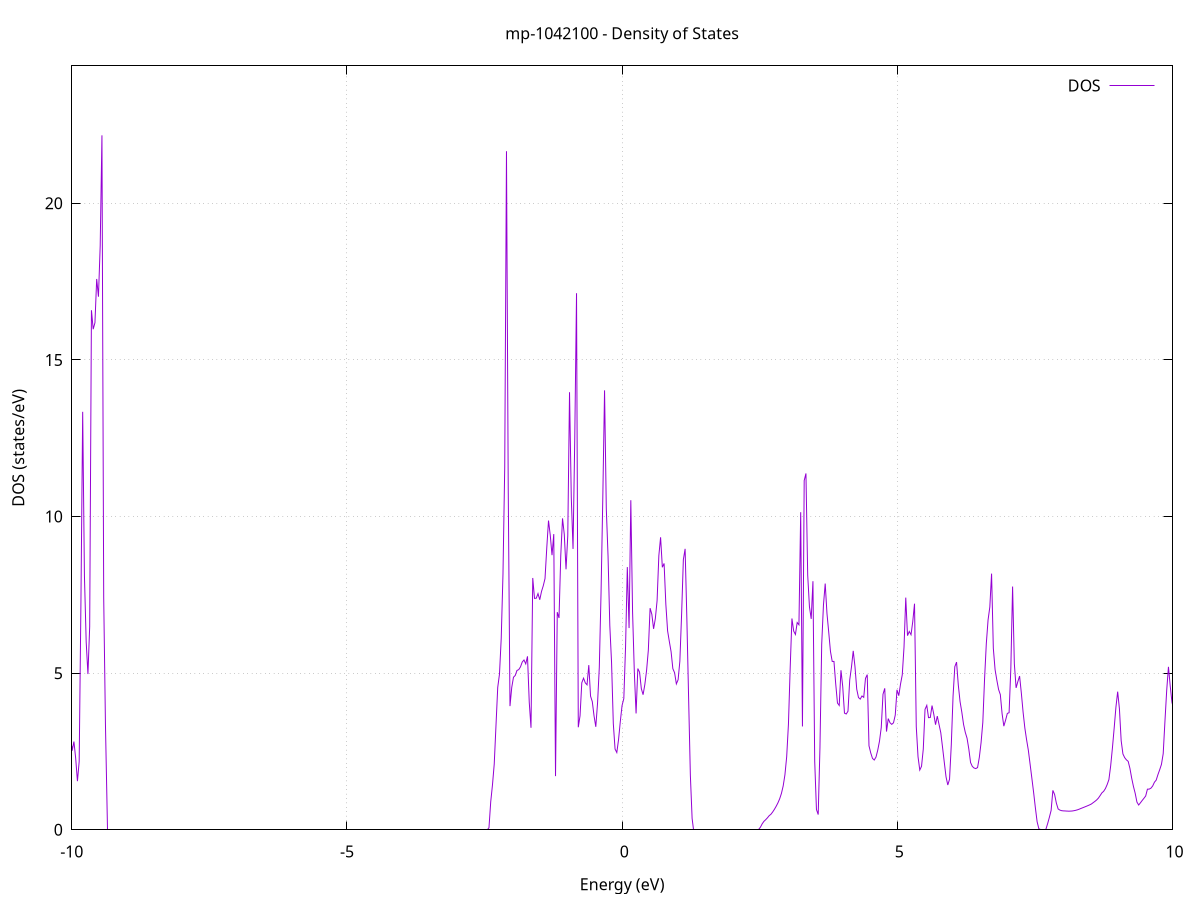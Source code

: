 set title 'mp-1042100 - Density of States'
set xlabel 'Energy (eV)'
set ylabel 'DOS (states/eV)'
set grid
set xrange [-10:10]
set yrange [0:24.385]
set xzeroaxis lt -1
set terminal png size 800,600
set output 'mp-1042100_dos_gnuplot.png'
plot '-' using 1:2 with lines title 'DOS'
-38.122100 0.000000
-38.090300 0.000000
-38.058400 0.000000
-38.026600 0.000000
-37.994800 0.000000
-37.963000 0.000000
-37.931200 0.000000
-37.899300 0.000000
-37.867500 0.000000
-37.835700 0.000000
-37.803900 0.000000
-37.772100 0.000000
-37.740200 0.000000
-37.708400 0.000000
-37.676600 0.000000
-37.644800 0.000000
-37.613000 0.000000
-37.581100 0.000000
-37.549300 0.000000
-37.517500 0.000000
-37.485700 0.000000
-37.453900 0.000000
-37.422000 0.000000
-37.390200 0.000000
-37.358400 0.000000
-37.326600 0.000000
-37.294800 0.000000
-37.262900 0.000000
-37.231100 0.000000
-37.199300 0.000000
-37.167500 0.000000
-37.135700 0.000000
-37.103800 0.000000
-37.072000 0.000000
-37.040200 0.000000
-37.008400 0.000000
-36.976600 0.000000
-36.944700 0.000000
-36.912900 0.000000
-36.881100 0.000000
-36.849300 0.000000
-36.817500 0.000000
-36.785600 0.000000
-36.753800 0.000000
-36.722000 0.000000
-36.690200 0.000000
-36.658400 0.000000
-36.626500 0.000000
-36.594700 0.000000
-36.562900 0.000000
-36.531100 0.000000
-36.499300 0.000000
-36.467400 0.000000
-36.435600 0.000000
-36.403800 0.000000
-36.372000 0.000000
-36.340200 0.000000
-36.308300 0.000000
-36.276500 0.000000
-36.244700 0.000000
-36.212900 0.000000
-36.181100 0.000000
-36.149200 0.000000
-36.117400 0.000000
-36.085600 0.000000
-36.053800 0.000000
-36.022000 0.000000
-35.990100 0.000000
-35.958300 0.000000
-35.926500 0.000000
-35.894700 0.000000
-35.862900 0.000000
-35.831000 0.000000
-35.799200 0.000000
-35.767400 0.000000
-35.735600 0.000000
-35.703800 0.000000
-35.671900 0.000000
-35.640100 0.000000
-35.608300 0.000000
-35.576500 0.000000
-35.544600 0.000000
-35.512800 0.000000
-35.481000 0.000000
-35.449200 0.000000
-35.417400 0.000000
-35.385500 0.000000
-35.353700 0.000000
-35.321900 0.000000
-35.290100 0.000000
-35.258300 0.000000
-35.226400 45.864000
-35.194600 140.895900
-35.162800 0.000000
-35.131000 0.000000
-35.099200 179.516000
-35.067300 0.000000
-35.035500 0.000000
-35.003700 0.000000
-34.971900 0.000000
-34.940100 0.000000
-34.908200 0.000000
-34.876400 0.000000
-34.844600 0.000000
-34.812800 0.000000
-34.781000 0.000000
-34.749100 0.000000
-34.717300 0.000000
-34.685500 0.000000
-34.653700 0.000000
-34.621900 0.000000
-34.590000 0.000000
-34.558200 0.000000
-34.526400 0.000000
-34.494600 0.000000
-34.462800 0.000000
-34.430900 0.000000
-34.399100 0.000000
-34.367300 0.000000
-34.335500 0.000000
-34.303700 0.000000
-34.271800 0.000000
-34.240000 0.000000
-34.208200 0.000000
-34.176400 0.000000
-34.144600 0.000000
-34.112700 0.000000
-34.080900 0.000000
-34.049100 0.000000
-34.017300 0.000000
-33.985500 0.000000
-33.953600 0.000000
-33.921800 0.000000
-33.890000 0.000000
-33.858200 0.000000
-33.826400 0.000000
-33.794500 0.000000
-33.762700 0.000000
-33.730900 0.000000
-33.699100 0.000000
-33.667300 0.000000
-33.635400 0.000000
-33.603600 0.000000
-33.571800 0.000000
-33.540000 0.000000
-33.508200 0.000000
-33.476300 0.000000
-33.444500 0.000000
-33.412700 0.000000
-33.380900 0.000000
-33.349100 0.000000
-33.317200 0.000000
-33.285400 0.000000
-33.253600 0.000000
-33.221800 0.000000
-33.190000 0.000000
-33.158100 0.000000
-33.126300 0.000000
-33.094500 0.000000
-33.062700 0.000000
-33.030900 0.000000
-32.999000 0.000000
-32.967200 0.000000
-32.935400 0.000000
-32.903600 0.000000
-32.871800 0.000000
-32.839900 0.000000
-32.808100 0.000000
-32.776300 0.000000
-32.744500 0.000000
-32.712600 0.000000
-32.680800 0.000000
-32.649000 0.000000
-32.617200 0.000000
-32.585400 0.000000
-32.553500 0.000000
-32.521700 0.000000
-32.489900 0.000000
-32.458100 0.000000
-32.426300 0.000000
-32.394400 0.000000
-32.362600 0.000000
-32.330800 0.000000
-32.299000 0.000000
-32.267200 0.000000
-32.235300 0.000000
-32.203500 0.000000
-32.171700 0.000000
-32.139900 0.000000
-32.108100 0.000000
-32.076200 0.000000
-32.044400 0.000000
-32.012600 0.000000
-31.980800 0.000000
-31.949000 0.000000
-31.917100 0.000000
-31.885300 0.000000
-31.853500 0.000000
-31.821700 0.000000
-31.789900 0.000000
-31.758000 0.000000
-31.726200 0.000000
-31.694400 0.000000
-31.662600 0.000000
-31.630800 0.000000
-31.598900 0.000000
-31.567100 0.000000
-31.535300 0.000000
-31.503500 0.000000
-31.471700 0.000000
-31.439800 0.000000
-31.408000 0.000000
-31.376200 0.000000
-31.344400 0.000000
-31.312600 0.000000
-31.280700 0.000000
-31.248900 0.000000
-31.217100 0.000000
-31.185300 0.000000
-31.153500 0.000000
-31.121600 0.000000
-31.089800 0.000000
-31.058000 0.000000
-31.026200 0.000000
-30.994400 0.000000
-30.962500 0.000000
-30.930700 0.000000
-30.898900 0.000000
-30.867100 0.000000
-30.835300 0.000000
-30.803400 0.000000
-30.771600 0.000000
-30.739800 0.000000
-30.708000 0.000000
-30.676200 0.000000
-30.644300 0.000000
-30.612500 0.000000
-30.580700 0.000000
-30.548900 0.000000
-30.517100 0.000000
-30.485200 0.000000
-30.453400 0.000000
-30.421600 0.000000
-30.389800 0.000000
-30.358000 0.000000
-30.326100 0.000000
-30.294300 0.000000
-30.262500 0.000000
-30.230700 0.000000
-30.198900 0.000000
-30.167000 0.000000
-30.135200 0.000000
-30.103400 0.000000
-30.071600 0.000000
-30.039800 0.000000
-30.007900 0.000000
-29.976100 0.000000
-29.944300 0.000000
-29.912500 0.000000
-29.880600 0.000000
-29.848800 0.000000
-29.817000 0.000000
-29.785200 0.000000
-29.753400 0.000000
-29.721500 0.000000
-29.689700 0.000000
-29.657900 0.000000
-29.626100 0.000000
-29.594300 0.000000
-29.562400 0.000000
-29.530600 0.000000
-29.498800 0.000000
-29.467000 0.000000
-29.435200 0.000000
-29.403300 0.000000
-29.371500 0.000000
-29.339700 0.000000
-29.307900 0.000000
-29.276100 0.000000
-29.244200 0.000000
-29.212400 0.000000
-29.180600 0.000000
-29.148800 0.000000
-29.117000 0.000000
-29.085100 0.000000
-29.053300 0.000000
-29.021500 0.000000
-28.989700 0.000000
-28.957900 0.000000
-28.926000 0.000000
-28.894200 0.000000
-28.862400 0.000000
-28.830600 0.000000
-28.798800 0.000000
-28.766900 0.000000
-28.735100 0.000000
-28.703300 0.000000
-28.671500 0.000000
-28.639700 0.000000
-28.607800 0.000000
-28.576000 0.000000
-28.544200 0.000000
-28.512400 0.000000
-28.480600 0.000000
-28.448700 0.000000
-28.416900 0.000000
-28.385100 0.000000
-28.353300 0.000000
-28.321500 0.000000
-28.289600 0.000000
-28.257800 0.000000
-28.226000 0.000000
-28.194200 0.000000
-28.162400 0.000000
-28.130500 0.000000
-28.098700 0.000000
-28.066900 0.000000
-28.035100 0.000000
-28.003300 0.000000
-27.971400 0.000000
-27.939600 0.000000
-27.907800 0.000000
-27.876000 0.000000
-27.844200 0.000000
-27.812300 0.000000
-27.780500 0.000000
-27.748700 0.000000
-27.716900 0.000000
-27.685100 0.000000
-27.653200 0.000000
-27.621400 0.000000
-27.589600 0.000000
-27.557800 0.000000
-27.526000 0.000000
-27.494100 0.000000
-27.462300 0.000000
-27.430500 0.000000
-27.398700 0.000000
-27.366900 0.000000
-27.335000 0.000000
-27.303200 0.000000
-27.271400 0.000000
-27.239600 0.000000
-27.207800 0.000000
-27.175900 0.000000
-27.144100 0.000000
-27.112300 0.000000
-27.080500 0.000000
-27.048600 0.000000
-27.016800 0.000000
-26.985000 0.000000
-26.953200 0.000000
-26.921400 0.000000
-26.889500 0.000000
-26.857700 0.000000
-26.825900 0.000000
-26.794100 0.000000
-26.762300 0.000000
-26.730400 0.000000
-26.698600 0.000000
-26.666800 0.000000
-26.635000 0.000000
-26.603200 0.000000
-26.571300 0.000000
-26.539500 0.000000
-26.507700 0.000000
-26.475900 0.000000
-26.444100 0.000000
-26.412200 0.000000
-26.380400 0.000000
-26.348600 0.000000
-26.316800 0.000000
-26.285000 0.000000
-26.253100 0.000000
-26.221300 0.000000
-26.189500 0.000000
-26.157700 0.000000
-26.125900 0.000000
-26.094000 0.000000
-26.062200 0.000000
-26.030400 0.000000
-25.998600 0.000000
-25.966800 0.000000
-25.934900 0.000000
-25.903100 0.000000
-25.871300 0.000000
-25.839500 0.000000
-25.807700 0.000000
-25.775800 0.000000
-25.744000 0.000000
-25.712200 0.000000
-25.680400 0.000000
-25.648600 0.000000
-25.616700 0.000000
-25.584900 0.000000
-25.553100 0.000000
-25.521300 0.000000
-25.489500 0.000000
-25.457600 0.000000
-25.425800 0.000000
-25.394000 0.000000
-25.362200 0.000000
-25.330400 0.000000
-25.298500 0.000000
-25.266700 0.000000
-25.234900 0.000000
-25.203100 0.000000
-25.171300 0.000000
-25.139400 0.000000
-25.107600 0.000000
-25.075800 0.000000
-25.044000 0.000000
-25.012200 0.000000
-24.980300 0.000000
-24.948500 0.000000
-24.916700 0.000000
-24.884900 0.000000
-24.853100 0.000000
-24.821200 0.000000
-24.789400 0.000000
-24.757600 0.000000
-24.725800 0.000000
-24.694000 0.000000
-24.662100 0.000000
-24.630300 0.000000
-24.598500 0.000000
-24.566700 0.000000
-24.534900 0.000000
-24.503000 0.000000
-24.471200 0.000000
-24.439400 0.000000
-24.407600 0.000000
-24.375800 0.000000
-24.343900 0.000000
-24.312100 0.000000
-24.280300 0.000000
-24.248500 0.000000
-24.216600 0.000000
-24.184800 0.000000
-24.153000 0.000000
-24.121200 0.000000
-24.089400 0.000000
-24.057500 0.000000
-24.025700 0.000000
-23.993900 0.000000
-23.962100 0.000000
-23.930300 0.000000
-23.898400 0.000000
-23.866600 0.000000
-23.834800 0.000000
-23.803000 0.000000
-23.771200 0.000000
-23.739300 0.000000
-23.707500 0.000000
-23.675700 0.000000
-23.643900 0.000000
-23.612100 0.000000
-23.580200 0.000000
-23.548400 0.000000
-23.516600 0.000000
-23.484800 0.000000
-23.453000 0.000000
-23.421100 0.000000
-23.389300 0.000000
-23.357500 0.000000
-23.325700 0.000000
-23.293900 0.000000
-23.262000 0.000000
-23.230200 0.000000
-23.198400 0.000000
-23.166600 0.000000
-23.134800 0.000000
-23.102900 0.000000
-23.071100 0.000000
-23.039300 0.000000
-23.007500 0.000000
-22.975700 0.000000
-22.943800 0.000000
-22.912000 0.000000
-22.880200 0.000000
-22.848400 0.000000
-22.816600 0.000000
-22.784700 0.000000
-22.752900 0.000000
-22.721100 0.000000
-22.689300 0.000000
-22.657500 0.000000
-22.625600 0.000000
-22.593800 0.000000
-22.562000 0.000000
-22.530200 0.000000
-22.498400 0.000000
-22.466500 0.000000
-22.434700 0.000000
-22.402900 0.000000
-22.371100 0.000000
-22.339300 0.000000
-22.307400 0.000000
-22.275600 0.000000
-22.243800 0.000000
-22.212000 0.000000
-22.180200 0.000000
-22.148300 0.000000
-22.116500 0.000000
-22.084700 0.000000
-22.052900 0.000000
-22.021100 0.000000
-21.989200 0.000000
-21.957400 0.000000
-21.925600 0.000000
-21.893800 0.000000
-21.862000 0.000000
-21.830100 0.000000
-21.798300 0.000000
-21.766500 0.000000
-21.734700 0.000000
-21.702900 0.000000
-21.671000 0.000000
-21.639200 0.000000
-21.607400 0.000000
-21.575600 0.000000
-21.543800 0.000000
-21.511900 0.000000
-21.480100 0.000000
-21.448300 0.000000
-21.416500 0.000000
-21.384600 0.000000
-21.352800 0.000000
-21.321000 0.000000
-21.289200 0.000000
-21.257400 0.000000
-21.225500 0.000000
-21.193700 0.000000
-21.161900 0.000000
-21.130100 0.000000
-21.098300 0.000000
-21.066400 0.000000
-21.034600 0.000000
-21.002800 0.000000
-20.971000 0.000000
-20.939200 0.000000
-20.907300 0.000000
-20.875500 0.000000
-20.843700 0.000000
-20.811900 0.000000
-20.780100 0.000000
-20.748200 0.000000
-20.716400 0.000000
-20.684600 0.000000
-20.652800 0.000000
-20.621000 0.000000
-20.589100 0.000000
-20.557300 0.000000
-20.525500 0.000000
-20.493700 0.000000
-20.461900 0.000000
-20.430000 0.000000
-20.398200 0.000000
-20.366400 0.000000
-20.334600 0.000000
-20.302800 0.000000
-20.270900 0.000000
-20.239100 0.000000
-20.207300 0.000000
-20.175500 0.000000
-20.143700 0.000000
-20.111800 0.000000
-20.080000 0.000000
-20.048200 0.000000
-20.016400 0.000000
-19.984600 0.000000
-19.952700 0.000000
-19.920900 0.000000
-19.889100 0.000000
-19.857300 0.000000
-19.825500 0.000000
-19.793600 0.000000
-19.761800 0.000000
-19.730000 0.000000
-19.698200 0.000000
-19.666400 0.000000
-19.634500 0.000000
-19.602700 0.000000
-19.570900 0.000000
-19.539100 0.000000
-19.507300 0.000000
-19.475400 0.000000
-19.443600 0.000000
-19.411800 0.000000
-19.380000 0.000000
-19.348200 0.000000
-19.316300 0.000000
-19.284500 0.000000
-19.252700 0.000000
-19.220900 0.000000
-19.189100 0.000000
-19.157200 0.000000
-19.125400 0.000000
-19.093600 0.000000
-19.061800 0.000000
-19.030000 0.000000
-18.998100 0.000000
-18.966300 0.000000
-18.934500 0.000000
-18.902700 0.000000
-18.870900 0.000000
-18.839000 0.000000
-18.807200 0.000000
-18.775400 0.000000
-18.743600 0.000000
-18.711800 0.000000
-18.679900 0.000000
-18.648100 0.000000
-18.616300 0.000000
-18.584500 0.000000
-18.552600 0.000000
-18.520800 0.000000
-18.489000 0.000000
-18.457200 0.000000
-18.425400 0.000000
-18.393500 0.000000
-18.361700 0.000000
-18.329900 0.000000
-18.298100 0.000000
-18.266300 0.000000
-18.234400 0.000000
-18.202600 0.000000
-18.170800 0.000000
-18.139000 0.000000
-18.107200 0.000000
-18.075300 0.000000
-18.043500 0.000000
-18.011700 0.000000
-17.979900 0.000000
-17.948100 0.000000
-17.916200 0.000000
-17.884400 0.000000
-17.852600 0.000000
-17.820800 0.000000
-17.789000 0.000000
-17.757100 0.000000
-17.725300 0.000000
-17.693500 0.000000
-17.661700 0.000000
-17.629900 0.000000
-17.598000 0.000000
-17.566200 0.000000
-17.534400 0.000000
-17.502600 0.000000
-17.470800 0.000000
-17.438900 0.000000
-17.407100 0.000000
-17.375300 0.000000
-17.343500 0.000000
-17.311700 0.000000
-17.279800 0.000000
-17.248000 0.000000
-17.216200 0.000000
-17.184400 0.000000
-17.152600 0.000000
-17.120700 0.000000
-17.088900 0.000000
-17.057100 0.000000
-17.025300 0.000000
-16.993500 0.000000
-16.961600 0.000000
-16.929800 0.000000
-16.898000 0.000000
-16.866200 0.000000
-16.834400 0.000000
-16.802500 0.000000
-16.770700 0.000000
-16.738900 0.000000
-16.707100 0.000000
-16.675300 0.000000
-16.643400 0.000000
-16.611600 0.000000
-16.579800 0.000000
-16.548000 0.000000
-16.516200 0.000000
-16.484300 0.000000
-16.452500 0.000000
-16.420700 0.000000
-16.388900 0.000000
-16.357100 0.000000
-16.325200 0.000000
-16.293400 0.000000
-16.261600 0.000000
-16.229800 0.000000
-16.198000 0.000000
-16.166100 0.000000
-16.134300 0.000000
-16.102500 0.000000
-16.070700 0.000000
-16.038900 0.000000
-16.007000 0.000000
-15.975200 0.000000
-15.943400 0.000000
-15.911600 0.000000
-15.879800 0.000000
-15.847900 0.000000
-15.816100 0.000000
-15.784300 0.000000
-15.752500 0.000000
-15.720600 0.000000
-15.688800 0.000000
-15.657000 0.000000
-15.625200 0.000000
-15.593400 0.000000
-15.561500 0.000000
-15.529700 0.000000
-15.497900 0.000000
-15.466100 0.000000
-15.434300 0.000000
-15.402400 0.000000
-15.370600 0.000000
-15.338800 0.000000
-15.307000 0.000000
-15.275200 0.000000
-15.243300 0.000000
-15.211500 0.000000
-15.179700 0.000000
-15.147900 0.000000
-15.116100 0.000000
-15.084200 0.000000
-15.052400 0.000000
-15.020600 0.000000
-14.988800 0.000000
-14.957000 0.000000
-14.925100 0.000000
-14.893300 0.000000
-14.861500 0.000000
-14.829700 0.000000
-14.797900 0.000000
-14.766000 0.000000
-14.734200 0.000000
-14.702400 0.000000
-14.670600 0.000000
-14.638800 0.000000
-14.606900 0.000000
-14.575100 0.000000
-14.543300 0.000000
-14.511500 0.000000
-14.479700 0.000000
-14.447800 0.000000
-14.416000 0.000000
-14.384200 0.000000
-14.352400 0.000000
-14.320600 0.000000
-14.288700 0.000000
-14.256900 0.000000
-14.225100 0.000000
-14.193300 0.000000
-14.161500 0.000000
-14.129600 0.000000
-14.097800 0.000000
-14.066000 0.000000
-14.034200 0.000000
-14.002400 0.000000
-13.970500 0.000000
-13.938700 0.000000
-13.906900 0.000000
-13.875100 0.000000
-13.843300 0.000000
-13.811400 0.000000
-13.779600 0.000000
-13.747800 0.000000
-13.716000 0.000000
-13.684200 0.000000
-13.652300 0.000000
-13.620500 0.000000
-13.588700 0.000000
-13.556900 0.000000
-13.525100 0.000000
-13.493200 0.000000
-13.461400 0.000000
-13.429600 0.000000
-13.397800 0.000000
-13.366000 0.000000
-13.334100 0.000000
-13.302300 0.000000
-13.270500 0.000000
-13.238700 0.000000
-13.206900 0.000000
-13.175000 0.000000
-13.143200 0.000000
-13.111400 0.000000
-13.079600 0.000000
-13.047800 0.000000
-13.015900 0.000000
-12.984100 0.000000
-12.952300 0.000000
-12.920500 0.000000
-12.888600 0.000000
-12.856800 0.000000
-12.825000 0.000000
-12.793200 0.000000
-12.761400 0.000000
-12.729500 0.000000
-12.697700 0.000000
-12.665900 0.000000
-12.634100 0.000000
-12.602300 0.000000
-12.570400 0.000000
-12.538600 0.000000
-12.506800 0.000000
-12.475000 0.000000
-12.443200 0.000000
-12.411300 0.000000
-12.379500 0.000000
-12.347700 0.000000
-12.315900 0.000000
-12.284100 0.000000
-12.252200 0.000000
-12.220400 0.000000
-12.188600 0.000000
-12.156800 0.000000
-12.125000 0.000000
-12.093100 0.000000
-12.061300 0.000000
-12.029500 0.000000
-11.997700 0.000000
-11.965900 0.000000
-11.934000 0.000000
-11.902200 0.000000
-11.870400 0.000000
-11.838600 0.000000
-11.806800 0.000000
-11.774900 0.000000
-11.743100 0.000000
-11.711300 0.000000
-11.679500 0.000000
-11.647700 0.000000
-11.615800 0.000000
-11.584000 0.000000
-11.552200 0.000000
-11.520400 0.000000
-11.488600 0.000000
-11.456700 0.000000
-11.424900 0.000000
-11.393100 0.000000
-11.361300 0.000000
-11.329500 0.000000
-11.297600 0.000000
-11.265800 0.000000
-11.234000 0.000000
-11.202200 0.000000
-11.170400 0.000000
-11.138500 0.000000
-11.106700 0.000000
-11.074900 0.000000
-11.043100 0.000000
-11.011300 0.000000
-10.979400 0.000000
-10.947600 0.000000
-10.915800 0.000000
-10.884000 0.000000
-10.852200 0.000000
-10.820300 0.000000
-10.788500 0.000000
-10.756700 0.000000
-10.724900 0.000000
-10.693100 0.187900
-10.661200 0.590700
-10.629400 0.775200
-10.597600 1.006400
-10.565800 1.168100
-10.534000 1.318100
-10.502100 1.495800
-10.470300 1.657800
-10.438500 1.850700
-10.406700 2.027000
-10.374900 2.210100
-10.343000 2.425700
-10.311200 2.670600
-10.279400 2.959000
-10.247600 3.334500
-10.215800 4.044000
-10.183900 4.816300
-10.152100 4.970100
-10.120300 4.922400
-10.088500 4.645500
-10.056600 4.280900
-10.024800 3.230900
-9.993000 2.523400
-9.961200 2.816200
-9.929400 2.282700
-9.897500 1.551200
-9.865700 2.177700
-9.833900 7.262600
-9.802100 13.343000
-9.770300 8.107200
-9.738400 5.996100
-9.706600 4.970700
-9.674800 6.484300
-9.643000 16.585200
-9.611200 15.979500
-9.579300 16.185500
-9.547500 17.583300
-9.515700 17.016900
-9.483900 18.638300
-9.452100 22.168200
-9.420200 7.411700
-9.388400 3.358400
-9.356600 0.000000
-9.324800 0.000000
-9.293000 0.000000
-9.261100 0.000000
-9.229300 0.000000
-9.197500 0.000000
-9.165700 0.000000
-9.133900 0.000000
-9.102000 0.000000
-9.070200 0.000000
-9.038400 0.000000
-9.006600 0.000000
-8.974800 0.000000
-8.942900 0.000000
-8.911100 0.000000
-8.879300 0.000000
-8.847500 0.000000
-8.815700 0.000000
-8.783800 0.000000
-8.752000 0.000000
-8.720200 0.000000
-8.688400 0.000000
-8.656600 0.000000
-8.624700 0.000000
-8.592900 0.000000
-8.561100 0.000000
-8.529300 0.000000
-8.497500 0.000000
-8.465600 0.000000
-8.433800 0.000000
-8.402000 0.000000
-8.370200 0.000000
-8.338400 0.000000
-8.306500 0.000000
-8.274700 0.000000
-8.242900 0.000000
-8.211100 0.000000
-8.179300 0.000000
-8.147400 0.000000
-8.115600 0.000000
-8.083800 0.000000
-8.052000 0.000000
-8.020200 0.000000
-7.988300 0.000000
-7.956500 0.000000
-7.924700 0.000000
-7.892900 0.000000
-7.861100 0.000000
-7.829200 0.000000
-7.797400 0.000000
-7.765600 0.000000
-7.733800 0.000000
-7.702000 0.000000
-7.670100 0.000000
-7.638300 0.000000
-7.606500 0.000000
-7.574700 0.000000
-7.542900 0.000000
-7.511000 0.000000
-7.479200 0.000000
-7.447400 0.000000
-7.415600 0.000000
-7.383800 0.000000
-7.351900 0.000000
-7.320100 0.000000
-7.288300 0.000000
-7.256500 0.000000
-7.224700 0.000000
-7.192800 0.000000
-7.161000 0.000000
-7.129200 0.000000
-7.097400 0.000000
-7.065500 0.000000
-7.033700 0.000000
-7.001900 0.000000
-6.970100 0.000000
-6.938300 0.000000
-6.906400 0.000000
-6.874600 0.000000
-6.842800 0.000000
-6.811000 0.000000
-6.779200 0.000000
-6.747300 0.000000
-6.715500 0.000000
-6.683700 0.000000
-6.651900 0.000000
-6.620100 0.000000
-6.588200 0.000000
-6.556400 0.000000
-6.524600 0.000000
-6.492800 0.000000
-6.461000 0.000000
-6.429100 0.000000
-6.397300 0.000000
-6.365500 0.000000
-6.333700 0.000000
-6.301900 0.000000
-6.270000 0.000000
-6.238200 0.000000
-6.206400 0.000000
-6.174600 0.000000
-6.142800 0.000000
-6.110900 0.000000
-6.079100 0.000000
-6.047300 0.000000
-6.015500 0.000000
-5.983700 0.000000
-5.951800 0.000000
-5.920000 0.000000
-5.888200 0.000000
-5.856400 0.000000
-5.824600 0.000000
-5.792700 0.000000
-5.760900 0.000000
-5.729100 0.000000
-5.697300 0.000000
-5.665500 0.000000
-5.633600 0.000000
-5.601800 0.000000
-5.570000 0.000000
-5.538200 0.000000
-5.506400 0.000000
-5.474500 0.000000
-5.442700 0.000000
-5.410900 0.000000
-5.379100 0.000000
-5.347300 0.000000
-5.315400 0.000000
-5.283600 0.000000
-5.251800 0.000000
-5.220000 0.000000
-5.188200 0.000000
-5.156300 0.000000
-5.124500 0.000000
-5.092700 0.000000
-5.060900 0.000000
-5.029100 0.000000
-4.997200 0.000000
-4.965400 0.000000
-4.933600 0.000000
-4.901800 0.000000
-4.870000 0.000000
-4.838100 0.000000
-4.806300 0.000000
-4.774500 0.000000
-4.742700 0.000000
-4.710900 0.000000
-4.679000 0.000000
-4.647200 0.000000
-4.615400 0.000000
-4.583600 0.000000
-4.551800 0.000000
-4.519900 0.000000
-4.488100 0.000000
-4.456300 0.000000
-4.424500 0.000000
-4.392700 0.000000
-4.360800 0.000000
-4.329000 0.000000
-4.297200 0.000000
-4.265400 0.000000
-4.233500 0.000000
-4.201700 0.000000
-4.169900 0.000000
-4.138100 0.000000
-4.106300 0.000000
-4.074400 0.000000
-4.042600 0.000000
-4.010800 0.000000
-3.979000 0.000000
-3.947200 0.000000
-3.915300 0.000000
-3.883500 0.000000
-3.851700 0.000000
-3.819900 0.000000
-3.788100 0.000000
-3.756200 0.000000
-3.724400 0.000000
-3.692600 0.000000
-3.660800 0.000000
-3.629000 0.000000
-3.597100 0.000000
-3.565300 0.000000
-3.533500 0.000000
-3.501700 0.000000
-3.469900 0.000000
-3.438000 0.000000
-3.406200 0.000000
-3.374400 0.000000
-3.342600 0.000000
-3.310800 0.000000
-3.278900 0.000000
-3.247100 0.000000
-3.215300 0.000000
-3.183500 0.000000
-3.151700 0.000000
-3.119800 0.000000
-3.088000 0.000000
-3.056200 0.000000
-3.024400 0.000000
-2.992600 0.000000
-2.960700 0.000000
-2.928900 0.000000
-2.897100 0.000000
-2.865300 0.000000
-2.833500 0.000000
-2.801600 0.000000
-2.769800 0.000000
-2.738000 0.000000
-2.706200 0.000000
-2.674400 0.000000
-2.642500 0.000000
-2.610700 0.000000
-2.578900 0.000000
-2.547100 0.000000
-2.515300 0.000000
-2.483400 0.000000
-2.451600 0.000000
-2.419800 0.063900
-2.388000 0.893200
-2.356200 1.431900
-2.324300 2.095900
-2.292500 3.323200
-2.260700 4.545400
-2.228900 4.969200
-2.197100 6.115700
-2.165200 8.163500
-2.133400 11.580800
-2.101600 21.662200
-2.069800 10.904900
-2.038000 3.947500
-2.006100 4.543100
-1.974300 4.869700
-1.942500 4.926000
-1.910700 5.085700
-1.878900 5.112400
-1.847000 5.200800
-1.815200 5.355600
-1.783400 5.419800
-1.751600 5.296100
-1.719800 5.536200
-1.687900 4.070700
-1.656100 3.256100
-1.624300 8.037700
-1.592500 7.386300
-1.560700 7.391600
-1.528800 7.539900
-1.497000 7.342000
-1.465200 7.607200
-1.433400 7.787300
-1.401500 8.018800
-1.369700 8.996600
-1.337900 9.870900
-1.306100 9.402200
-1.274300 8.767000
-1.242400 9.438700
-1.210600 1.712300
-1.178800 6.946100
-1.147000 6.760600
-1.115200 8.755400
-1.083300 9.939600
-1.051500 9.432000
-1.019700 8.314300
-0.987900 9.386700
-0.956100 13.967600
-0.924200 10.611400
-0.892400 8.965300
-0.860600 12.537700
-0.828800 17.128700
-0.797000 3.273000
-0.765100 3.637900
-0.733300 4.692000
-0.701500 4.839100
-0.669700 4.690600
-0.637900 4.627400
-0.606000 5.256300
-0.574200 4.266300
-0.542400 4.090700
-0.510600 3.635100
-0.478800 3.286900
-0.446900 4.044400
-0.415100 5.180300
-0.383300 7.561500
-0.351500 10.595400
-0.319700 14.028400
-0.287800 10.243900
-0.256000 8.725500
-0.224200 6.520500
-0.192400 5.338700
-0.160600 3.391700
-0.128700 2.575500
-0.096900 2.465900
-0.065100 2.881100
-0.033300 3.457300
-0.001500 3.967700
0.030400 4.186800
0.062200 5.853700
0.094000 8.385300
0.125800 6.438900
0.157600 10.519500
0.189500 6.952900
0.221300 5.035700
0.253100 3.712700
0.284900 5.145800
0.316700 5.031000
0.348600 4.505100
0.380400 4.311400
0.412200 4.635400
0.444000 5.085800
0.475800 5.731700
0.507700 7.075200
0.539500 6.878700
0.571300 6.413900
0.603100 6.742900
0.634900 7.315000
0.666800 8.748800
0.698600 9.337100
0.730400 8.379800
0.762200 8.502500
0.794000 7.198900
0.825900 6.350200
0.857700 6.007300
0.889500 5.682800
0.921300 5.143600
0.953100 5.011800
0.985000 4.656500
1.016800 4.789200
1.048600 5.378600
1.080400 6.880900
1.112200 8.622800
1.144100 8.968100
1.175900 6.737000
1.207700 4.204300
1.239500 1.740300
1.271300 0.361300
1.303200 0.000000
1.335000 0.000000
1.366800 0.000000
1.398600 0.000000
1.430500 0.000000
1.462300 0.000000
1.494100 0.000000
1.525900 0.000000
1.557700 0.000000
1.589600 0.000000
1.621400 0.000000
1.653200 0.000000
1.685000 0.000000
1.716800 0.000000
1.748700 0.000000
1.780500 0.000000
1.812300 0.000000
1.844100 0.000000
1.875900 0.000000
1.907800 0.000000
1.939600 0.000000
1.971400 0.000000
2.003200 0.000000
2.035000 0.000000
2.066900 0.000000
2.098700 0.000000
2.130500 0.000000
2.162300 0.000000
2.194100 0.000000
2.226000 0.000000
2.257800 0.000000
2.289600 0.000000
2.321400 0.000000
2.353200 0.000000
2.385100 0.000000
2.416900 0.000000
2.448700 0.000000
2.480500 0.010600
2.512300 0.082400
2.544200 0.188700
2.576000 0.268700
2.607800 0.321100
2.639600 0.380500
2.671400 0.449300
2.703300 0.494900
2.735100 0.568000
2.766900 0.653200
2.798700 0.750500
2.830500 0.858600
2.862400 0.989900
2.894200 1.160600
2.926000 1.398400
2.957800 1.754900
2.989600 2.329600
3.021500 3.365000
3.053300 5.162900
3.085100 6.744400
3.116900 6.342200
3.148700 6.234000
3.180600 6.615300
3.212400 6.543600
3.244200 10.136600
3.276000 3.298700
3.307800 11.147900
3.339700 11.374400
3.371500 8.128400
3.403300 7.120200
3.435100 6.731700
3.466900 7.934000
3.498800 2.187700
3.530600 0.646200
3.562400 0.485100
3.594200 2.617800
3.626000 5.919300
3.657900 7.173500
3.689700 7.859800
3.721500 6.910200
3.753300 6.314300
3.785100 5.695100
3.817000 5.374000
3.848800 5.372900
3.880600 4.656500
3.912400 4.046500
3.944200 3.969000
3.976100 5.093100
4.007900 4.572700
4.039700 3.723000
4.071500 3.695900
4.103300 3.782600
4.135200 4.784800
4.167000 5.197900
4.198800 5.711100
4.230600 5.207200
4.262500 4.487300
4.294300 4.222000
4.326100 4.170500
4.357900 4.271200
4.389700 4.227700
4.421600 4.832800
4.453400 4.952000
4.485200 2.680700
4.517000 2.453200
4.548800 2.278600
4.580700 2.226500
4.612500 2.320400
4.644300 2.542700
4.676100 2.830300
4.707900 3.264800
4.739800 4.325600
4.771600 4.515100
4.803400 3.134500
4.835200 3.548500
4.867000 3.415500
4.898900 3.365100
4.930700 3.414300
4.962500 3.661300
4.994300 4.468500
5.026100 4.280200
5.058000 4.649800
5.089800 4.945900
5.121600 5.829300
5.153400 7.411700
5.185200 6.196600
5.217100 6.330200
5.248900 6.226400
5.280700 6.648100
5.312500 7.217300
5.344300 3.291500
5.376200 2.331800
5.408000 1.906400
5.439800 2.025600
5.471600 2.574200
5.503400 3.844300
5.535300 3.970600
5.567100 3.578300
5.598900 3.583900
5.630700 3.964600
5.662500 3.688100
5.694400 3.354800
5.726200 3.628200
5.758000 3.361900
5.789800 3.098200
5.821600 2.633400
5.853500 2.152400
5.885300 1.686700
5.917100 1.428800
5.948900 1.613100
5.980700 2.711400
6.012600 4.260500
6.044400 5.206000
6.076200 5.352100
6.108000 4.621300
6.139800 4.093300
6.171700 3.756700
6.203500 3.363000
6.235300 3.107200
6.267100 2.921800
6.298900 2.579100
6.330800 2.147100
6.362600 2.022800
6.394400 1.972100
6.426200 1.953200
6.458000 1.986800
6.489900 2.309700
6.521700 2.781500
6.553500 3.429900
6.585300 4.819800
6.617100 5.947500
6.649000 6.699400
6.680800 7.111200
6.712600 8.176100
6.744400 5.793900
6.776200 5.115000
6.808100 4.778400
6.839900 4.478800
6.871700 4.314400
6.903500 3.707700
6.935300 3.307400
6.967200 3.498500
6.999000 3.714900
7.030800 3.736500
7.062600 5.158000
7.094500 7.763700
7.126300 5.299100
7.158100 4.529700
7.189900 4.729100
7.221700 4.906800
7.253600 4.362300
7.285400 3.753800
7.317200 3.248500
7.349000 2.872600
7.380800 2.537600
7.412700 2.093400
7.444500 1.647000
7.476300 1.194200
7.508100 0.706100
7.539900 0.257600
7.571800 0.032400
7.603600 0.000000
7.635400 0.000000
7.667200 0.000000
7.699000 0.011800
7.730900 0.194000
7.762700 0.397400
7.794500 0.617200
7.826300 1.257700
7.858100 1.125700
7.890000 0.848700
7.921800 0.665600
7.953600 0.628400
7.985400 0.609800
8.017200 0.603400
8.049100 0.600800
8.080900 0.596600
8.112700 0.594200
8.144500 0.595500
8.176300 0.599400
8.208200 0.608600
8.240000 0.620700
8.271800 0.636500
8.303600 0.656700
8.335400 0.679900
8.367300 0.702200
8.399100 0.724600
8.430900 0.747200
8.462700 0.770800
8.494500 0.795200
8.526400 0.823000
8.558200 0.865100
8.590000 0.906000
8.621800 0.951900
8.653600 1.011200
8.685500 1.092300
8.717300 1.178200
8.749100 1.227900
8.780900 1.315300
8.812700 1.442300
8.844600 1.602800
8.876400 2.038100
8.908200 2.608400
8.940000 3.240700
8.971800 3.910000
9.003700 4.409300
9.035500 3.863700
9.067300 2.844900
9.099100 2.421000
9.130900 2.303100
9.162800 2.231800
9.194600 2.184200
9.226400 1.960000
9.258200 1.649500
9.290000 1.385200
9.321900 1.165800
9.353700 0.884500
9.385500 0.790300
9.417300 0.860700
9.449100 0.934900
9.481000 1.005100
9.512800 1.078800
9.544600 1.296300
9.576400 1.297900
9.608200 1.327500
9.640100 1.398300
9.671900 1.518300
9.703700 1.585400
9.735500 1.761400
9.767300 1.917300
9.799200 2.087600
9.831000 2.428600
9.862800 3.464100
9.894600 4.448600
9.926500 5.201800
9.958300 4.595500
9.990100 4.070500
10.021900 3.838200
10.053700 3.656000
10.085600 3.857200
10.117400 4.029200
10.149200 4.068600
10.181000 4.167300
10.212800 4.068500
10.244700 4.345200
10.276500 4.516500
10.308300 4.513000
10.340100 4.582500
10.371900 4.631400
10.403800 4.224400
10.435600 4.080300
10.467400 3.903800
10.499200 3.911100
10.531000 4.375900
10.562900 4.153700
10.594700 3.729300
10.626500 3.521100
10.658300 3.538900
10.690100 3.813200
10.722000 4.331700
10.753800 4.573500
10.785600 4.797700
10.817400 4.395900
10.849200 4.120100
10.881100 3.805000
10.912900 3.760000
10.944700 3.763300
10.976500 3.973500
11.008300 3.062700
11.040200 2.754800
11.072000 2.426800
11.103800 2.197200
11.135600 2.062200
11.167400 2.088500
11.199300 2.322300
11.231100 2.467500
11.262900 3.032600
11.294700 4.311300
11.326500 6.780700
11.358400 8.862300
11.390200 10.170900
11.422000 8.513900
11.453800 7.181500
11.485600 8.319000
11.517500 8.240600
11.549300 7.147600
11.581100 6.387600
11.612900 6.260600
11.644700 7.043100
11.676600 7.730700
11.708400 8.972100
11.740200 7.953600
11.772000 5.757700
11.803800 4.039400
11.835700 3.865500
11.867500 3.912200
11.899300 4.351300
11.931100 4.285900
11.962900 4.601200
11.994800 5.246900
12.026600 6.055600
12.058400 8.299200
12.090200 7.564300
12.122000 7.267800
12.153900 7.363800
12.185700 8.429400
12.217500 7.445700
12.249300 6.264600
12.281100 6.013500
12.313000 5.294000
12.344800 4.699800
12.376600 5.486600
12.408400 4.663000
12.440200 4.325800
12.472100 4.194900
12.503900 3.309600
12.535700 3.898900
12.567500 5.546800
12.599300 6.253300
12.631200 6.323300
12.663000 6.094700
12.694800 7.097100
12.726600 6.834500
12.758500 5.303500
12.790300 6.304500
12.822100 7.045500
12.853900 9.631200
12.885700 7.074200
12.917600 6.511200
12.949400 7.245900
12.981200 5.349100
13.013000 5.000400
13.044800 4.808200
13.076700 4.822600
13.108500 4.828900
13.140300 5.091000
13.172100 5.151100
13.203900 5.484800
13.235800 5.999200
13.267600 7.036400
13.299400 7.890300
13.331200 8.121000
13.363000 7.607900
13.394900 7.482700
13.426700 6.799300
13.458500 5.828200
13.490300 5.857000
13.522100 6.452800
13.554000 6.242000
13.585800 6.096700
13.617600 5.257400
13.649400 4.646700
13.681200 4.198700
13.713100 3.738800
13.744900 3.173100
13.776700 2.974100
13.808500 3.370700
13.840300 3.351300
13.872200 4.318000
13.904000 7.635900
13.935800 7.380600
13.967600 7.132600
13.999400 7.946600
14.031300 7.524500
14.063100 6.545100
14.094900 5.350900
14.126700 4.775500
14.158500 4.919300
14.190400 5.906600
14.222200 7.689800
14.254000 7.246900
14.285800 6.727700
14.317600 6.280100
14.349500 6.306400
14.381300 6.777300
14.413100 6.520600
14.444900 6.289600
14.476700 5.924000
14.508600 6.277500
14.540400 6.752900
14.572200 7.459100
14.604000 7.431500
14.635800 7.281700
14.667700 7.182900
14.699500 7.580100
14.731300 7.184500
14.763100 7.157700
14.794900 6.674100
14.826800 4.965100
14.858600 4.435800
14.890400 3.802700
14.922200 3.545400
14.954000 3.353500
14.985900 3.200700
15.017700 2.998500
15.049500 2.771000
15.081300 2.584600
15.113100 2.444500
15.145000 2.187300
15.176800 2.034200
15.208600 1.841700
15.240400 1.674000
15.272200 1.530600
15.304100 1.534300
15.335900 1.396100
15.367700 1.310100
15.399500 1.237600
15.431300 1.170300
15.463200 1.107200
15.495000 1.062700
15.526800 1.052900
15.558600 1.088900
15.590500 1.152300
15.622300 1.180900
15.654100 1.246900
15.685900 1.372600
15.717700 1.505300
15.749600 1.876800
15.781400 2.716900
15.813200 2.891100
15.845000 2.875400
15.876800 2.783900
15.908700 2.805600
15.940500 2.828600
15.972300 2.925800
16.004100 3.170000
16.035900 3.675000
16.067800 4.456600
16.099600 4.875200
16.131400 4.933600
16.163200 5.017700
16.195000 5.383200
16.226900 5.654300
16.258700 5.736500
16.290500 5.700500
16.322300 5.503700
16.354100 5.473700
16.386000 5.207800
16.417800 5.013400
16.449600 5.009200
16.481400 4.663100
16.513200 4.045400
16.545100 3.904900
16.576900 3.980400
16.608700 4.151800
16.640500 3.974000
16.672300 4.487500
16.704200 5.678100
16.736000 6.429500
16.767800 7.440300
16.799600 8.220900
16.831400 7.743100
16.863300 6.835000
16.895100 6.359500
16.926900 5.152400
16.958700 4.781300
16.990500 4.857900
17.022400 4.523400
17.054200 4.968800
17.086000 5.938100
17.117800 6.429900
17.149600 6.755600
17.181500 5.999800
17.213300 5.054800
17.245100 4.350700
17.276900 4.099100
17.308700 3.047000
17.340600 2.700100
17.372400 3.071600
17.404200 3.752700
17.436000 4.326800
17.467800 5.516200
17.499700 7.193300
17.531500 7.117600
17.563300 7.386700
17.595100 7.360700
17.626900 7.767900
17.658800 7.371700
17.690600 7.114900
17.722400 7.057700
17.754200 6.847900
17.786000 6.117000
17.817900 6.004800
17.849700 5.185800
17.881500 4.543200
17.913300 4.150400
17.945100 4.154500
17.977000 3.610200
18.008800 3.258600
18.040600 3.455200
18.072400 2.825800
18.104200 3.228500
18.136100 3.604800
18.167900 3.986000
18.199700 4.804100
18.231500 6.897300
18.263300 7.557800
18.295200 8.157500
18.327000 8.105400
18.358800 6.651200
18.390600 5.084100
18.422500 4.951200
18.454300 4.482200
18.486100 4.279200
18.517900 4.007900
18.549700 3.928200
18.581600 4.045300
18.613400 5.550800
18.645200 7.280700
18.677000 5.749000
18.708800 4.841000
18.740700 4.184500
18.772500 3.694300
18.804300 3.176700
18.836100 2.599100
18.867900 2.536900
18.899800 2.552800
18.931600 3.527500
18.963400 4.617300
18.995200 4.852000
19.027000 4.814500
19.058900 4.516800
19.090700 4.873800
19.122500 4.579600
19.154300 4.225400
19.186100 3.909700
19.218000 3.692600
19.249800 4.073100
19.281600 4.171900
19.313400 4.203900
19.345200 4.349000
19.377100 4.262400
19.408900 4.354300
19.440700 5.978400
19.472500 4.992000
19.504300 5.332100
19.536200 5.293600
19.568000 5.228000
19.599800 5.113100
19.631600 4.775900
19.663400 4.734000
19.695300 4.863300
19.727100 5.115700
19.758900 5.135500
19.790700 5.018700
19.822500 4.812300
19.854400 4.176400
19.886200 3.918300
19.918000 3.735800
19.949800 3.637400
19.981600 3.811100
20.013500 4.106000
20.045300 4.423000
20.077100 4.744300
20.108900 4.729900
20.140700 4.551600
20.172600 4.810000
20.204400 5.374100
20.236200 5.834200
20.268000 5.907900
20.299800 5.858500
20.331700 5.850500
20.363500 5.647600
20.395300 5.392900
20.427100 5.271600
20.458900 5.338200
20.490800 4.972000
20.522600 4.724100
20.554400 4.637100
20.586200 5.046800
20.618000 5.206000
20.649900 5.162800
20.681700 5.473200
20.713500 5.925500
20.745300 6.182200
20.777100 6.191400
20.809000 6.197600
20.840800 5.892400
20.872600 5.767700
20.904400 5.699700
20.936200 5.566300
20.968100 6.114500
20.999900 5.993300
21.031700 5.920200
21.063500 5.636200
21.095300 5.471700
21.127200 5.399000
21.159000 5.455200
21.190800 5.599600
21.222600 5.446000
21.254500 5.362000
21.286300 5.450800
21.318100 5.411100
21.349900 5.114800
21.381700 4.852700
21.413600 4.606400
21.445400 4.507000
21.477200 4.601800
21.509000 4.960500
21.540800 4.916100
21.572700 4.880600
21.604500 4.740000
21.636300 4.297200
21.668100 4.018700
21.699900 3.852300
21.731800 3.957700
21.763600 4.171300
21.795400 4.154900
21.827200 3.845100
21.859000 3.675100
21.890900 3.554900
21.922700 3.476800
21.954500 3.421100
21.986300 3.365700
22.018100 3.261500
22.050000 3.089600
22.081800 2.991500
22.113600 2.716300
22.145400 2.467500
22.177200 2.393800
22.209100 2.261200
22.240900 2.409100
22.272700 2.287100
22.304500 2.279800
22.336300 2.188700
22.368200 1.996900
22.400000 1.594800
22.431800 1.129800
22.463600 0.805400
22.495400 0.571300
22.527300 0.336500
22.559100 0.189200
22.590900 0.051500
22.622700 0.000400
22.654500 0.000000
22.686400 0.000000
22.718200 0.000000
22.750000 0.000000
22.781800 0.000000
22.813600 0.000000
22.845500 0.000000
22.877300 0.000000
22.909100 0.000000
22.940900 0.000000
22.972700 0.000000
23.004600 0.000000
23.036400 0.000000
23.068200 0.000000
23.100000 0.000000
23.131800 0.000000
23.163700 0.000000
23.195500 0.000000
23.227300 0.000000
23.259100 0.000000
23.290900 0.000000
23.322800 0.000000
23.354600 0.000000
23.386400 0.000000
23.418200 0.000000
23.450000 0.000000
23.481900 0.000000
23.513700 0.000000
23.545500 0.000000
23.577300 0.000000
23.609100 0.000000
23.641000 0.000000
23.672800 0.000000
23.704600 0.000000
23.736400 0.000000
23.768200 0.000000
23.800100 0.000000
23.831900 0.000000
23.863700 0.000000
23.895500 0.000000
23.927300 0.000000
23.959200 0.000000
23.991000 0.000000
24.022800 0.000000
24.054600 0.000000
24.086400 0.000000
24.118300 0.000000
24.150100 0.000000
24.181900 0.000000
24.213700 0.000000
24.245600 0.000000
24.277400 0.000000
24.309200 0.000000
24.341000 0.000000
24.372800 0.000000
24.404700 0.000000
24.436500 0.000000
24.468300 0.000000
24.500100 0.000000
24.531900 0.000000
24.563800 0.000000
24.595600 0.000000
24.627400 0.000000
24.659200 0.000000
24.691000 0.000000
24.722900 0.000000
24.754700 0.000000
24.786500 0.000000
24.818300 0.000000
24.850100 0.000000
24.882000 0.000000
24.913800 0.000000
24.945600 0.000000
24.977400 0.000000
25.009200 0.000000
25.041100 0.000000
25.072900 0.000000
25.104700 0.000000
25.136500 0.000000
25.168300 0.000000
25.200200 0.000000
25.232000 0.000000
25.263800 0.000000
25.295600 0.000000
25.327400 0.000000
25.359300 0.000000
25.391100 0.000000
25.422900 0.000000
25.454700 0.000000
25.486500 0.000000
25.518400 0.000000
e
